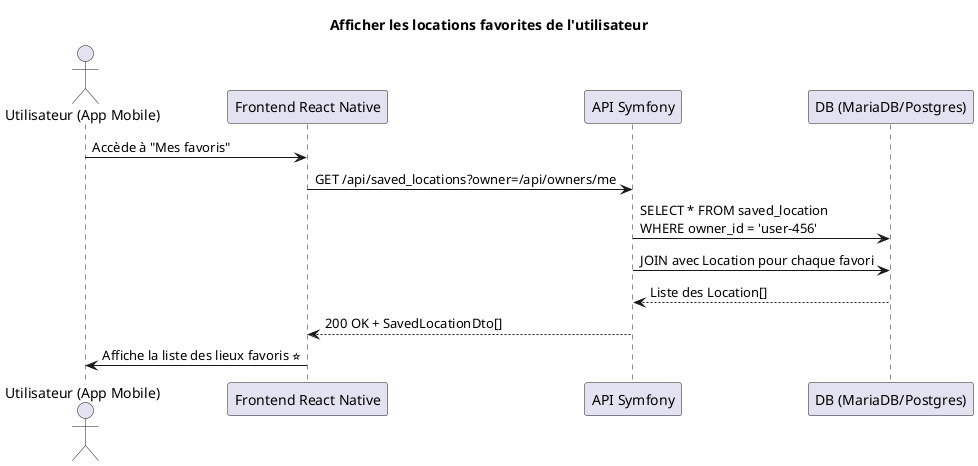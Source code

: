 @startuml
title Afficher les locations favorites de l'utilisateur

actor "Utilisateur (App Mobile)" as User
participant "Frontend React Native" as Front
participant "API Symfony" as API
participant "DB (MariaDB/Postgres)" as DB

User -> Front: Accède à "Mes favoris"
Front -> API: GET /api/saved_locations?owner=/api/owners/me
API -> DB: SELECT * FROM saved_location\nWHERE owner_id = 'user-456'
API -> DB: JOIN avec Location pour chaque favori
DB --> API: Liste des Location[]
API --> Front: 200 OK + SavedLocationDto[]
Front -> User: Affiche la liste des lieux favoris ⭐️

@enduml
